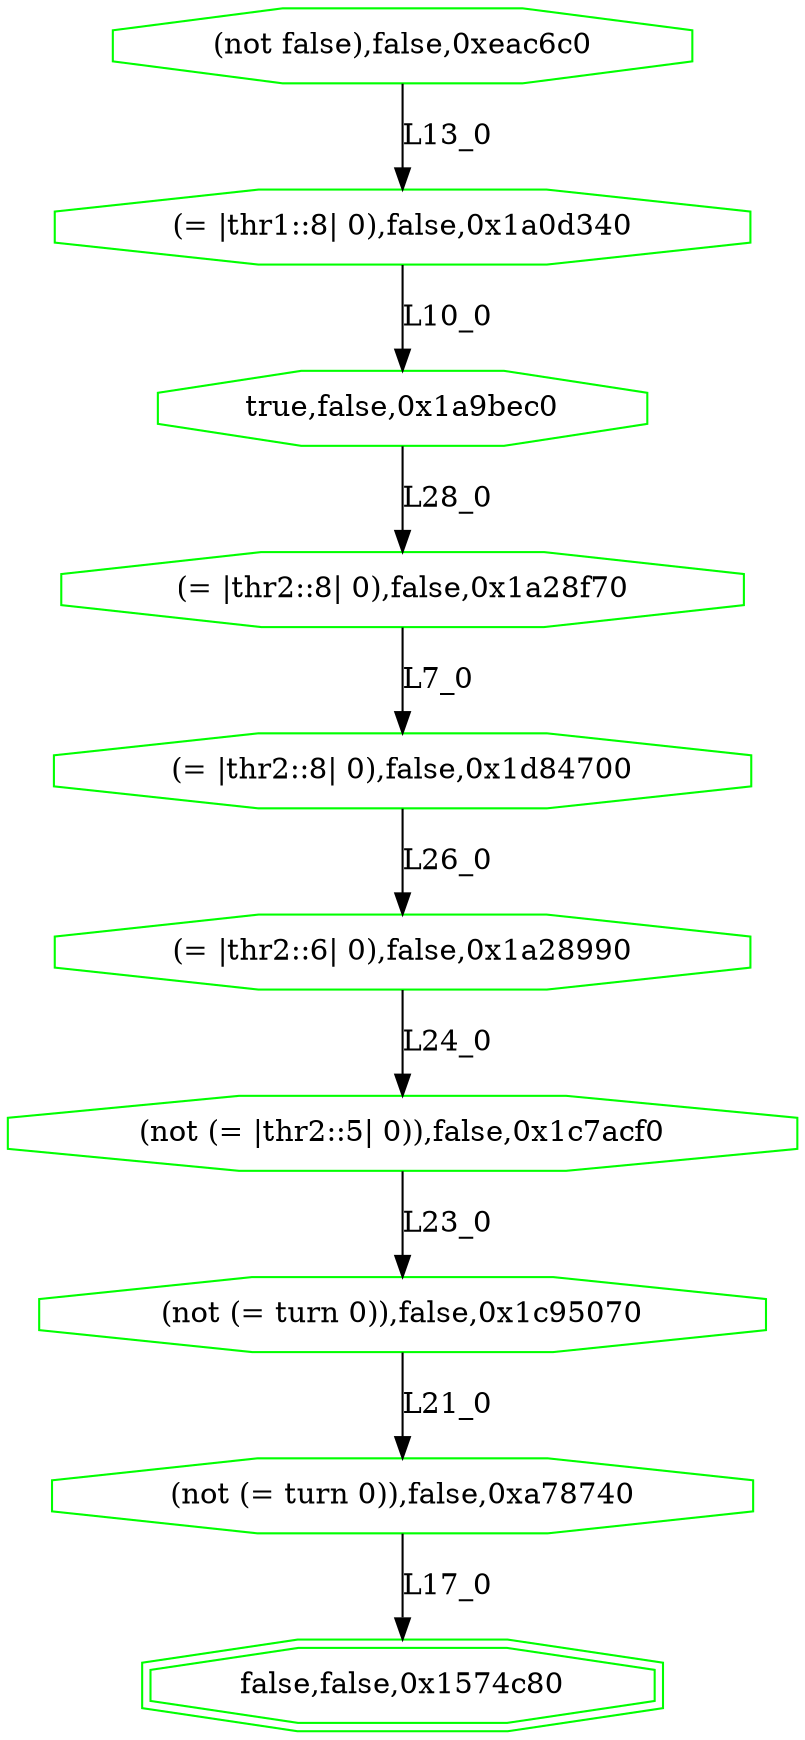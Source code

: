 digraph G {
0[label="(not false),false,0xeac6c0", color=green,shape=octagon];
1[label="(= |thr1::8| 0),false,0x1a0d340", color=green,shape=octagon];
2[label="true,false,0x1a9bec0", color=green,shape=octagon];
3[label="(= |thr2::8| 0),false,0x1a28f70", color=green,shape=octagon];
4[label="(= |thr2::8| 0),false,0x1d84700", color=green,shape=octagon];
5[label="(= |thr2::6| 0),false,0x1a28990", color=green,shape=octagon];
6[label="(not (= |thr2::5| 0)),false,0x1c7acf0", color=green,shape=octagon];
7[label="(not (= turn 0)),false,0x1c95070", color=green,shape=octagon];
8[label="(not (= turn 0)),false,0xa78740", color=green,shape=octagon];
9[label="false,false,0x1574c80", color=green,shape=doubleoctagon];
0->1 [label="L13_0"];
1->2 [label="L10_0"];
2->3 [label="L28_0"];
3->4 [label="L7_0"];
4->5 [label="L26_0"];
5->6 [label="L24_0"];
6->7 [label="L23_0"];
7->8 [label="L21_0"];
8->9 [label="L17_0"];
}
